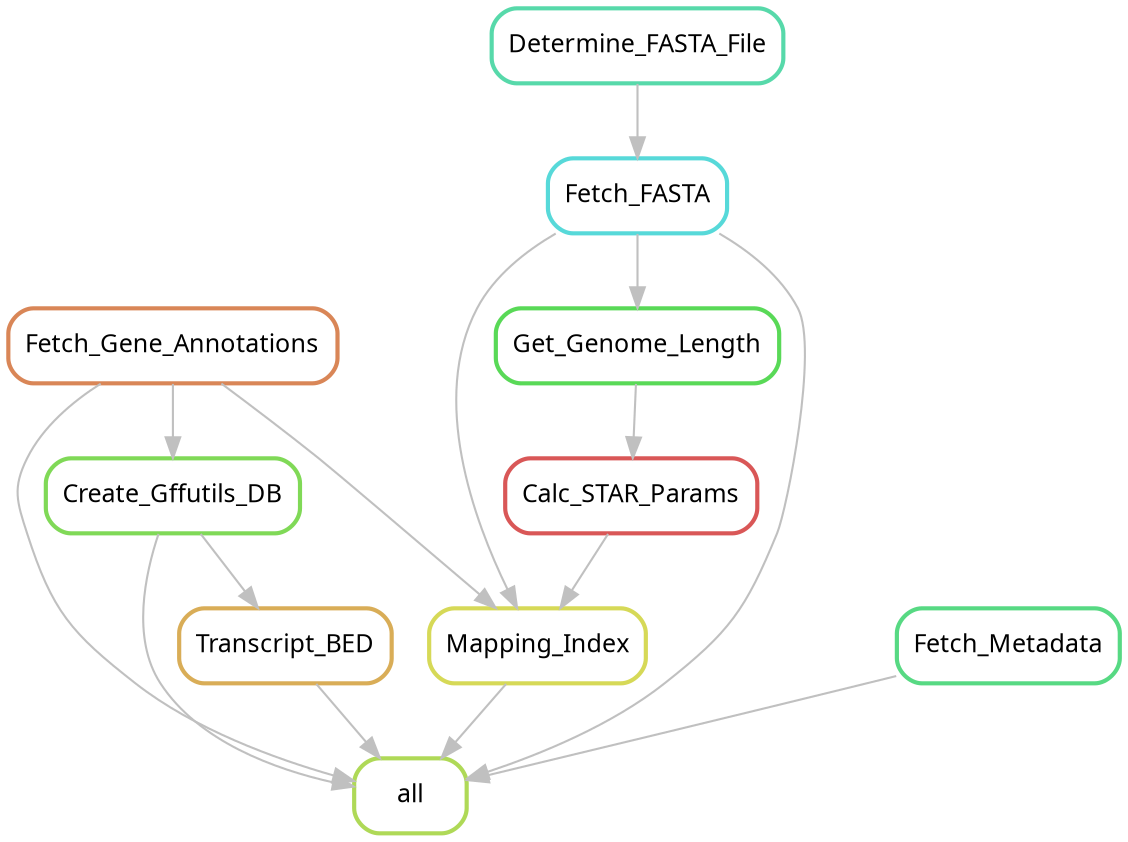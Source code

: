 digraph snakemake_dag {
    graph[bgcolor="transparent", margin=0];
    node[shape=box, style=rounded, fontname="Roboto-Regular", fontsize=12, penwidth=2];
    edge[penwidth=1, color=grey];
	0[label = "all", color = "0.22 0.6 0.85", style="rounded"];
	1[label = "Fetch_FASTA", color = "0.50 0.6 0.85", style="rounded"];
	2[label = "Determine_FASTA_File", color = "0.44 0.6 0.85", style="rounded"];
	3[label = "Fetch_Gene_Annotations", color = "0.06 0.6 0.85", style="rounded"];
	4[label = "Mapping_Index", color = "0.17 0.6 0.85", style="rounded"];
	5[label = "Calc_STAR_Params", color = "0.00 0.6 0.85", style="rounded"];
	6[label = "Get_Genome_Length", color = "0.33 0.6 0.85", style="rounded"];
	7[label = "Fetch_Metadata", color = "0.39 0.6 0.85", style="rounded"];
	8[label = "Create_Gffutils_DB", color = "0.28 0.6 0.85", style="rounded"];
	9[label = "Transcript_BED", color = "0.11 0.6 0.85", style="rounded"];
	3 -> 0
	9 -> 0
	4 -> 0
	8 -> 0
	7 -> 0
	1 -> 0
	2 -> 1
	5 -> 4
	1 -> 4
	3 -> 4
	6 -> 5
	1 -> 6
	3 -> 8
	8 -> 9
}            
